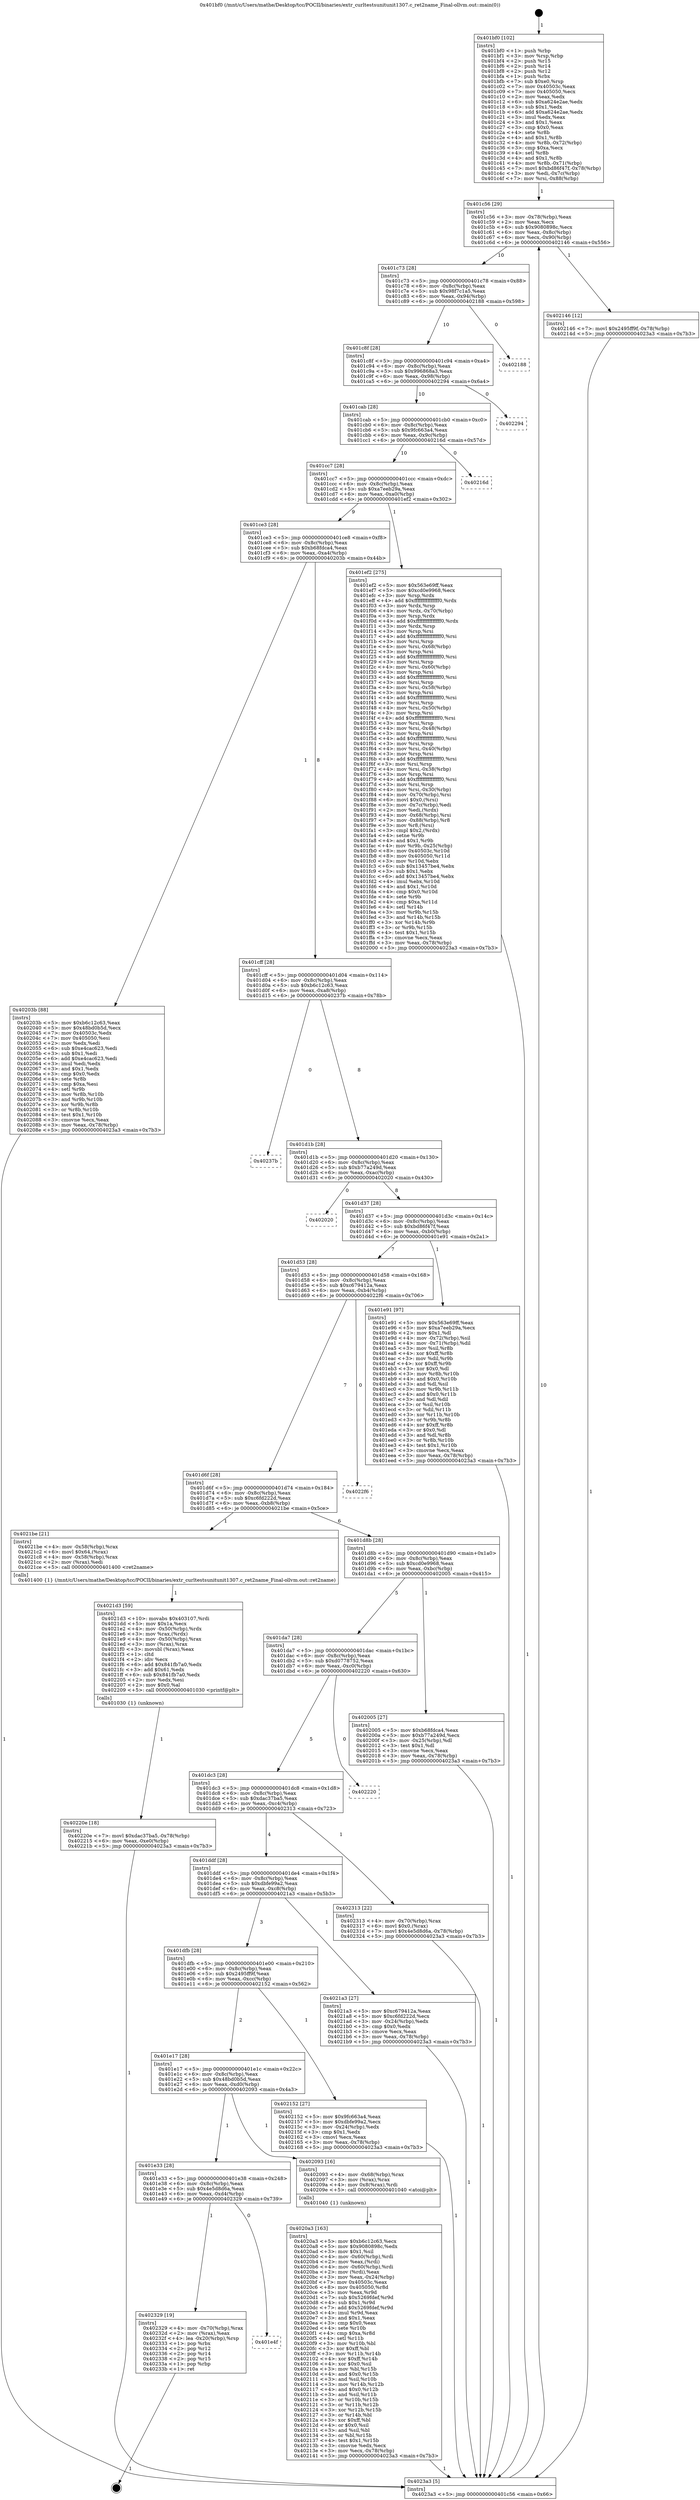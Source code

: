 digraph "0x401bf0" {
  label = "0x401bf0 (/mnt/c/Users/mathe/Desktop/tcc/POCII/binaries/extr_curltestsunitunit1307.c_ret2name_Final-ollvm.out::main(0))"
  labelloc = "t"
  node[shape=record]

  Entry [label="",width=0.3,height=0.3,shape=circle,fillcolor=black,style=filled]
  "0x401c56" [label="{
     0x401c56 [29]\l
     | [instrs]\l
     &nbsp;&nbsp;0x401c56 \<+3\>: mov -0x78(%rbp),%eax\l
     &nbsp;&nbsp;0x401c59 \<+2\>: mov %eax,%ecx\l
     &nbsp;&nbsp;0x401c5b \<+6\>: sub $0x9080898c,%ecx\l
     &nbsp;&nbsp;0x401c61 \<+6\>: mov %eax,-0x8c(%rbp)\l
     &nbsp;&nbsp;0x401c67 \<+6\>: mov %ecx,-0x90(%rbp)\l
     &nbsp;&nbsp;0x401c6d \<+6\>: je 0000000000402146 \<main+0x556\>\l
  }"]
  "0x402146" [label="{
     0x402146 [12]\l
     | [instrs]\l
     &nbsp;&nbsp;0x402146 \<+7\>: movl $0x2495ff9f,-0x78(%rbp)\l
     &nbsp;&nbsp;0x40214d \<+5\>: jmp 00000000004023a3 \<main+0x7b3\>\l
  }"]
  "0x401c73" [label="{
     0x401c73 [28]\l
     | [instrs]\l
     &nbsp;&nbsp;0x401c73 \<+5\>: jmp 0000000000401c78 \<main+0x88\>\l
     &nbsp;&nbsp;0x401c78 \<+6\>: mov -0x8c(%rbp),%eax\l
     &nbsp;&nbsp;0x401c7e \<+5\>: sub $0x98f7c1a5,%eax\l
     &nbsp;&nbsp;0x401c83 \<+6\>: mov %eax,-0x94(%rbp)\l
     &nbsp;&nbsp;0x401c89 \<+6\>: je 0000000000402188 \<main+0x598\>\l
  }"]
  Exit [label="",width=0.3,height=0.3,shape=circle,fillcolor=black,style=filled,peripheries=2]
  "0x402188" [label="{
     0x402188\l
  }", style=dashed]
  "0x401c8f" [label="{
     0x401c8f [28]\l
     | [instrs]\l
     &nbsp;&nbsp;0x401c8f \<+5\>: jmp 0000000000401c94 \<main+0xa4\>\l
     &nbsp;&nbsp;0x401c94 \<+6\>: mov -0x8c(%rbp),%eax\l
     &nbsp;&nbsp;0x401c9a \<+5\>: sub $0x996868a3,%eax\l
     &nbsp;&nbsp;0x401c9f \<+6\>: mov %eax,-0x98(%rbp)\l
     &nbsp;&nbsp;0x401ca5 \<+6\>: je 0000000000402294 \<main+0x6a4\>\l
  }"]
  "0x401e4f" [label="{
     0x401e4f\l
  }", style=dashed]
  "0x402294" [label="{
     0x402294\l
  }", style=dashed]
  "0x401cab" [label="{
     0x401cab [28]\l
     | [instrs]\l
     &nbsp;&nbsp;0x401cab \<+5\>: jmp 0000000000401cb0 \<main+0xc0\>\l
     &nbsp;&nbsp;0x401cb0 \<+6\>: mov -0x8c(%rbp),%eax\l
     &nbsp;&nbsp;0x401cb6 \<+5\>: sub $0x9fc663a4,%eax\l
     &nbsp;&nbsp;0x401cbb \<+6\>: mov %eax,-0x9c(%rbp)\l
     &nbsp;&nbsp;0x401cc1 \<+6\>: je 000000000040216d \<main+0x57d\>\l
  }"]
  "0x402329" [label="{
     0x402329 [19]\l
     | [instrs]\l
     &nbsp;&nbsp;0x402329 \<+4\>: mov -0x70(%rbp),%rax\l
     &nbsp;&nbsp;0x40232d \<+2\>: mov (%rax),%eax\l
     &nbsp;&nbsp;0x40232f \<+4\>: lea -0x20(%rbp),%rsp\l
     &nbsp;&nbsp;0x402333 \<+1\>: pop %rbx\l
     &nbsp;&nbsp;0x402334 \<+2\>: pop %r12\l
     &nbsp;&nbsp;0x402336 \<+2\>: pop %r14\l
     &nbsp;&nbsp;0x402338 \<+2\>: pop %r15\l
     &nbsp;&nbsp;0x40233a \<+1\>: pop %rbp\l
     &nbsp;&nbsp;0x40233b \<+1\>: ret\l
  }"]
  "0x40216d" [label="{
     0x40216d\l
  }", style=dashed]
  "0x401cc7" [label="{
     0x401cc7 [28]\l
     | [instrs]\l
     &nbsp;&nbsp;0x401cc7 \<+5\>: jmp 0000000000401ccc \<main+0xdc\>\l
     &nbsp;&nbsp;0x401ccc \<+6\>: mov -0x8c(%rbp),%eax\l
     &nbsp;&nbsp;0x401cd2 \<+5\>: sub $0xa7eeb29a,%eax\l
     &nbsp;&nbsp;0x401cd7 \<+6\>: mov %eax,-0xa0(%rbp)\l
     &nbsp;&nbsp;0x401cdd \<+6\>: je 0000000000401ef2 \<main+0x302\>\l
  }"]
  "0x40220e" [label="{
     0x40220e [18]\l
     | [instrs]\l
     &nbsp;&nbsp;0x40220e \<+7\>: movl $0xdac37ba5,-0x78(%rbp)\l
     &nbsp;&nbsp;0x402215 \<+6\>: mov %eax,-0xe0(%rbp)\l
     &nbsp;&nbsp;0x40221b \<+5\>: jmp 00000000004023a3 \<main+0x7b3\>\l
  }"]
  "0x401ef2" [label="{
     0x401ef2 [275]\l
     | [instrs]\l
     &nbsp;&nbsp;0x401ef2 \<+5\>: mov $0x563e69ff,%eax\l
     &nbsp;&nbsp;0x401ef7 \<+5\>: mov $0xcd0e9968,%ecx\l
     &nbsp;&nbsp;0x401efc \<+3\>: mov %rsp,%rdx\l
     &nbsp;&nbsp;0x401eff \<+4\>: add $0xfffffffffffffff0,%rdx\l
     &nbsp;&nbsp;0x401f03 \<+3\>: mov %rdx,%rsp\l
     &nbsp;&nbsp;0x401f06 \<+4\>: mov %rdx,-0x70(%rbp)\l
     &nbsp;&nbsp;0x401f0a \<+3\>: mov %rsp,%rdx\l
     &nbsp;&nbsp;0x401f0d \<+4\>: add $0xfffffffffffffff0,%rdx\l
     &nbsp;&nbsp;0x401f11 \<+3\>: mov %rdx,%rsp\l
     &nbsp;&nbsp;0x401f14 \<+3\>: mov %rsp,%rsi\l
     &nbsp;&nbsp;0x401f17 \<+4\>: add $0xfffffffffffffff0,%rsi\l
     &nbsp;&nbsp;0x401f1b \<+3\>: mov %rsi,%rsp\l
     &nbsp;&nbsp;0x401f1e \<+4\>: mov %rsi,-0x68(%rbp)\l
     &nbsp;&nbsp;0x401f22 \<+3\>: mov %rsp,%rsi\l
     &nbsp;&nbsp;0x401f25 \<+4\>: add $0xfffffffffffffff0,%rsi\l
     &nbsp;&nbsp;0x401f29 \<+3\>: mov %rsi,%rsp\l
     &nbsp;&nbsp;0x401f2c \<+4\>: mov %rsi,-0x60(%rbp)\l
     &nbsp;&nbsp;0x401f30 \<+3\>: mov %rsp,%rsi\l
     &nbsp;&nbsp;0x401f33 \<+4\>: add $0xfffffffffffffff0,%rsi\l
     &nbsp;&nbsp;0x401f37 \<+3\>: mov %rsi,%rsp\l
     &nbsp;&nbsp;0x401f3a \<+4\>: mov %rsi,-0x58(%rbp)\l
     &nbsp;&nbsp;0x401f3e \<+3\>: mov %rsp,%rsi\l
     &nbsp;&nbsp;0x401f41 \<+4\>: add $0xfffffffffffffff0,%rsi\l
     &nbsp;&nbsp;0x401f45 \<+3\>: mov %rsi,%rsp\l
     &nbsp;&nbsp;0x401f48 \<+4\>: mov %rsi,-0x50(%rbp)\l
     &nbsp;&nbsp;0x401f4c \<+3\>: mov %rsp,%rsi\l
     &nbsp;&nbsp;0x401f4f \<+4\>: add $0xfffffffffffffff0,%rsi\l
     &nbsp;&nbsp;0x401f53 \<+3\>: mov %rsi,%rsp\l
     &nbsp;&nbsp;0x401f56 \<+4\>: mov %rsi,-0x48(%rbp)\l
     &nbsp;&nbsp;0x401f5a \<+3\>: mov %rsp,%rsi\l
     &nbsp;&nbsp;0x401f5d \<+4\>: add $0xfffffffffffffff0,%rsi\l
     &nbsp;&nbsp;0x401f61 \<+3\>: mov %rsi,%rsp\l
     &nbsp;&nbsp;0x401f64 \<+4\>: mov %rsi,-0x40(%rbp)\l
     &nbsp;&nbsp;0x401f68 \<+3\>: mov %rsp,%rsi\l
     &nbsp;&nbsp;0x401f6b \<+4\>: add $0xfffffffffffffff0,%rsi\l
     &nbsp;&nbsp;0x401f6f \<+3\>: mov %rsi,%rsp\l
     &nbsp;&nbsp;0x401f72 \<+4\>: mov %rsi,-0x38(%rbp)\l
     &nbsp;&nbsp;0x401f76 \<+3\>: mov %rsp,%rsi\l
     &nbsp;&nbsp;0x401f79 \<+4\>: add $0xfffffffffffffff0,%rsi\l
     &nbsp;&nbsp;0x401f7d \<+3\>: mov %rsi,%rsp\l
     &nbsp;&nbsp;0x401f80 \<+4\>: mov %rsi,-0x30(%rbp)\l
     &nbsp;&nbsp;0x401f84 \<+4\>: mov -0x70(%rbp),%rsi\l
     &nbsp;&nbsp;0x401f88 \<+6\>: movl $0x0,(%rsi)\l
     &nbsp;&nbsp;0x401f8e \<+3\>: mov -0x7c(%rbp),%edi\l
     &nbsp;&nbsp;0x401f91 \<+2\>: mov %edi,(%rdx)\l
     &nbsp;&nbsp;0x401f93 \<+4\>: mov -0x68(%rbp),%rsi\l
     &nbsp;&nbsp;0x401f97 \<+7\>: mov -0x88(%rbp),%r8\l
     &nbsp;&nbsp;0x401f9e \<+3\>: mov %r8,(%rsi)\l
     &nbsp;&nbsp;0x401fa1 \<+3\>: cmpl $0x2,(%rdx)\l
     &nbsp;&nbsp;0x401fa4 \<+4\>: setne %r9b\l
     &nbsp;&nbsp;0x401fa8 \<+4\>: and $0x1,%r9b\l
     &nbsp;&nbsp;0x401fac \<+4\>: mov %r9b,-0x25(%rbp)\l
     &nbsp;&nbsp;0x401fb0 \<+8\>: mov 0x40503c,%r10d\l
     &nbsp;&nbsp;0x401fb8 \<+8\>: mov 0x405050,%r11d\l
     &nbsp;&nbsp;0x401fc0 \<+3\>: mov %r10d,%ebx\l
     &nbsp;&nbsp;0x401fc3 \<+6\>: sub $0x13457be4,%ebx\l
     &nbsp;&nbsp;0x401fc9 \<+3\>: sub $0x1,%ebx\l
     &nbsp;&nbsp;0x401fcc \<+6\>: add $0x13457be4,%ebx\l
     &nbsp;&nbsp;0x401fd2 \<+4\>: imul %ebx,%r10d\l
     &nbsp;&nbsp;0x401fd6 \<+4\>: and $0x1,%r10d\l
     &nbsp;&nbsp;0x401fda \<+4\>: cmp $0x0,%r10d\l
     &nbsp;&nbsp;0x401fde \<+4\>: sete %r9b\l
     &nbsp;&nbsp;0x401fe2 \<+4\>: cmp $0xa,%r11d\l
     &nbsp;&nbsp;0x401fe6 \<+4\>: setl %r14b\l
     &nbsp;&nbsp;0x401fea \<+3\>: mov %r9b,%r15b\l
     &nbsp;&nbsp;0x401fed \<+3\>: and %r14b,%r15b\l
     &nbsp;&nbsp;0x401ff0 \<+3\>: xor %r14b,%r9b\l
     &nbsp;&nbsp;0x401ff3 \<+3\>: or %r9b,%r15b\l
     &nbsp;&nbsp;0x401ff6 \<+4\>: test $0x1,%r15b\l
     &nbsp;&nbsp;0x401ffa \<+3\>: cmovne %ecx,%eax\l
     &nbsp;&nbsp;0x401ffd \<+3\>: mov %eax,-0x78(%rbp)\l
     &nbsp;&nbsp;0x402000 \<+5\>: jmp 00000000004023a3 \<main+0x7b3\>\l
  }"]
  "0x401ce3" [label="{
     0x401ce3 [28]\l
     | [instrs]\l
     &nbsp;&nbsp;0x401ce3 \<+5\>: jmp 0000000000401ce8 \<main+0xf8\>\l
     &nbsp;&nbsp;0x401ce8 \<+6\>: mov -0x8c(%rbp),%eax\l
     &nbsp;&nbsp;0x401cee \<+5\>: sub $0xb68fdca4,%eax\l
     &nbsp;&nbsp;0x401cf3 \<+6\>: mov %eax,-0xa4(%rbp)\l
     &nbsp;&nbsp;0x401cf9 \<+6\>: je 000000000040203b \<main+0x44b\>\l
  }"]
  "0x4021d3" [label="{
     0x4021d3 [59]\l
     | [instrs]\l
     &nbsp;&nbsp;0x4021d3 \<+10\>: movabs $0x403107,%rdi\l
     &nbsp;&nbsp;0x4021dd \<+5\>: mov $0x1a,%ecx\l
     &nbsp;&nbsp;0x4021e2 \<+4\>: mov -0x50(%rbp),%rdx\l
     &nbsp;&nbsp;0x4021e6 \<+3\>: mov %rax,(%rdx)\l
     &nbsp;&nbsp;0x4021e9 \<+4\>: mov -0x50(%rbp),%rax\l
     &nbsp;&nbsp;0x4021ed \<+3\>: mov (%rax),%rax\l
     &nbsp;&nbsp;0x4021f0 \<+3\>: movsbl (%rax),%eax\l
     &nbsp;&nbsp;0x4021f3 \<+1\>: cltd\l
     &nbsp;&nbsp;0x4021f4 \<+2\>: idiv %ecx\l
     &nbsp;&nbsp;0x4021f6 \<+6\>: add $0x841fb7a0,%edx\l
     &nbsp;&nbsp;0x4021fc \<+3\>: add $0x61,%edx\l
     &nbsp;&nbsp;0x4021ff \<+6\>: sub $0x841fb7a0,%edx\l
     &nbsp;&nbsp;0x402205 \<+2\>: mov %edx,%esi\l
     &nbsp;&nbsp;0x402207 \<+2\>: mov $0x0,%al\l
     &nbsp;&nbsp;0x402209 \<+5\>: call 0000000000401030 \<printf@plt\>\l
     | [calls]\l
     &nbsp;&nbsp;0x401030 \{1\} (unknown)\l
  }"]
  "0x40203b" [label="{
     0x40203b [88]\l
     | [instrs]\l
     &nbsp;&nbsp;0x40203b \<+5\>: mov $0xb6c12c63,%eax\l
     &nbsp;&nbsp;0x402040 \<+5\>: mov $0x48bd0b5d,%ecx\l
     &nbsp;&nbsp;0x402045 \<+7\>: mov 0x40503c,%edx\l
     &nbsp;&nbsp;0x40204c \<+7\>: mov 0x405050,%esi\l
     &nbsp;&nbsp;0x402053 \<+2\>: mov %edx,%edi\l
     &nbsp;&nbsp;0x402055 \<+6\>: sub $0xe4cac623,%edi\l
     &nbsp;&nbsp;0x40205b \<+3\>: sub $0x1,%edi\l
     &nbsp;&nbsp;0x40205e \<+6\>: add $0xe4cac623,%edi\l
     &nbsp;&nbsp;0x402064 \<+3\>: imul %edi,%edx\l
     &nbsp;&nbsp;0x402067 \<+3\>: and $0x1,%edx\l
     &nbsp;&nbsp;0x40206a \<+3\>: cmp $0x0,%edx\l
     &nbsp;&nbsp;0x40206d \<+4\>: sete %r8b\l
     &nbsp;&nbsp;0x402071 \<+3\>: cmp $0xa,%esi\l
     &nbsp;&nbsp;0x402074 \<+4\>: setl %r9b\l
     &nbsp;&nbsp;0x402078 \<+3\>: mov %r8b,%r10b\l
     &nbsp;&nbsp;0x40207b \<+3\>: and %r9b,%r10b\l
     &nbsp;&nbsp;0x40207e \<+3\>: xor %r9b,%r8b\l
     &nbsp;&nbsp;0x402081 \<+3\>: or %r8b,%r10b\l
     &nbsp;&nbsp;0x402084 \<+4\>: test $0x1,%r10b\l
     &nbsp;&nbsp;0x402088 \<+3\>: cmovne %ecx,%eax\l
     &nbsp;&nbsp;0x40208b \<+3\>: mov %eax,-0x78(%rbp)\l
     &nbsp;&nbsp;0x40208e \<+5\>: jmp 00000000004023a3 \<main+0x7b3\>\l
  }"]
  "0x401cff" [label="{
     0x401cff [28]\l
     | [instrs]\l
     &nbsp;&nbsp;0x401cff \<+5\>: jmp 0000000000401d04 \<main+0x114\>\l
     &nbsp;&nbsp;0x401d04 \<+6\>: mov -0x8c(%rbp),%eax\l
     &nbsp;&nbsp;0x401d0a \<+5\>: sub $0xb6c12c63,%eax\l
     &nbsp;&nbsp;0x401d0f \<+6\>: mov %eax,-0xa8(%rbp)\l
     &nbsp;&nbsp;0x401d15 \<+6\>: je 000000000040237b \<main+0x78b\>\l
  }"]
  "0x4020a3" [label="{
     0x4020a3 [163]\l
     | [instrs]\l
     &nbsp;&nbsp;0x4020a3 \<+5\>: mov $0xb6c12c63,%ecx\l
     &nbsp;&nbsp;0x4020a8 \<+5\>: mov $0x9080898c,%edx\l
     &nbsp;&nbsp;0x4020ad \<+3\>: mov $0x1,%sil\l
     &nbsp;&nbsp;0x4020b0 \<+4\>: mov -0x60(%rbp),%rdi\l
     &nbsp;&nbsp;0x4020b4 \<+2\>: mov %eax,(%rdi)\l
     &nbsp;&nbsp;0x4020b6 \<+4\>: mov -0x60(%rbp),%rdi\l
     &nbsp;&nbsp;0x4020ba \<+2\>: mov (%rdi),%eax\l
     &nbsp;&nbsp;0x4020bc \<+3\>: mov %eax,-0x24(%rbp)\l
     &nbsp;&nbsp;0x4020bf \<+7\>: mov 0x40503c,%eax\l
     &nbsp;&nbsp;0x4020c6 \<+8\>: mov 0x405050,%r8d\l
     &nbsp;&nbsp;0x4020ce \<+3\>: mov %eax,%r9d\l
     &nbsp;&nbsp;0x4020d1 \<+7\>: sub $0x5269fdef,%r9d\l
     &nbsp;&nbsp;0x4020d8 \<+4\>: sub $0x1,%r9d\l
     &nbsp;&nbsp;0x4020dc \<+7\>: add $0x5269fdef,%r9d\l
     &nbsp;&nbsp;0x4020e3 \<+4\>: imul %r9d,%eax\l
     &nbsp;&nbsp;0x4020e7 \<+3\>: and $0x1,%eax\l
     &nbsp;&nbsp;0x4020ea \<+3\>: cmp $0x0,%eax\l
     &nbsp;&nbsp;0x4020ed \<+4\>: sete %r10b\l
     &nbsp;&nbsp;0x4020f1 \<+4\>: cmp $0xa,%r8d\l
     &nbsp;&nbsp;0x4020f5 \<+4\>: setl %r11b\l
     &nbsp;&nbsp;0x4020f9 \<+3\>: mov %r10b,%bl\l
     &nbsp;&nbsp;0x4020fc \<+3\>: xor $0xff,%bl\l
     &nbsp;&nbsp;0x4020ff \<+3\>: mov %r11b,%r14b\l
     &nbsp;&nbsp;0x402102 \<+4\>: xor $0xff,%r14b\l
     &nbsp;&nbsp;0x402106 \<+4\>: xor $0x0,%sil\l
     &nbsp;&nbsp;0x40210a \<+3\>: mov %bl,%r15b\l
     &nbsp;&nbsp;0x40210d \<+4\>: and $0x0,%r15b\l
     &nbsp;&nbsp;0x402111 \<+3\>: and %sil,%r10b\l
     &nbsp;&nbsp;0x402114 \<+3\>: mov %r14b,%r12b\l
     &nbsp;&nbsp;0x402117 \<+4\>: and $0x0,%r12b\l
     &nbsp;&nbsp;0x40211b \<+3\>: and %sil,%r11b\l
     &nbsp;&nbsp;0x40211e \<+3\>: or %r10b,%r15b\l
     &nbsp;&nbsp;0x402121 \<+3\>: or %r11b,%r12b\l
     &nbsp;&nbsp;0x402124 \<+3\>: xor %r12b,%r15b\l
     &nbsp;&nbsp;0x402127 \<+3\>: or %r14b,%bl\l
     &nbsp;&nbsp;0x40212a \<+3\>: xor $0xff,%bl\l
     &nbsp;&nbsp;0x40212d \<+4\>: or $0x0,%sil\l
     &nbsp;&nbsp;0x402131 \<+3\>: and %sil,%bl\l
     &nbsp;&nbsp;0x402134 \<+3\>: or %bl,%r15b\l
     &nbsp;&nbsp;0x402137 \<+4\>: test $0x1,%r15b\l
     &nbsp;&nbsp;0x40213b \<+3\>: cmovne %edx,%ecx\l
     &nbsp;&nbsp;0x40213e \<+3\>: mov %ecx,-0x78(%rbp)\l
     &nbsp;&nbsp;0x402141 \<+5\>: jmp 00000000004023a3 \<main+0x7b3\>\l
  }"]
  "0x40237b" [label="{
     0x40237b\l
  }", style=dashed]
  "0x401d1b" [label="{
     0x401d1b [28]\l
     | [instrs]\l
     &nbsp;&nbsp;0x401d1b \<+5\>: jmp 0000000000401d20 \<main+0x130\>\l
     &nbsp;&nbsp;0x401d20 \<+6\>: mov -0x8c(%rbp),%eax\l
     &nbsp;&nbsp;0x401d26 \<+5\>: sub $0xb77a249d,%eax\l
     &nbsp;&nbsp;0x401d2b \<+6\>: mov %eax,-0xac(%rbp)\l
     &nbsp;&nbsp;0x401d31 \<+6\>: je 0000000000402020 \<main+0x430\>\l
  }"]
  "0x401e33" [label="{
     0x401e33 [28]\l
     | [instrs]\l
     &nbsp;&nbsp;0x401e33 \<+5\>: jmp 0000000000401e38 \<main+0x248\>\l
     &nbsp;&nbsp;0x401e38 \<+6\>: mov -0x8c(%rbp),%eax\l
     &nbsp;&nbsp;0x401e3e \<+5\>: sub $0x4e5d8d6a,%eax\l
     &nbsp;&nbsp;0x401e43 \<+6\>: mov %eax,-0xd4(%rbp)\l
     &nbsp;&nbsp;0x401e49 \<+6\>: je 0000000000402329 \<main+0x739\>\l
  }"]
  "0x402020" [label="{
     0x402020\l
  }", style=dashed]
  "0x401d37" [label="{
     0x401d37 [28]\l
     | [instrs]\l
     &nbsp;&nbsp;0x401d37 \<+5\>: jmp 0000000000401d3c \<main+0x14c\>\l
     &nbsp;&nbsp;0x401d3c \<+6\>: mov -0x8c(%rbp),%eax\l
     &nbsp;&nbsp;0x401d42 \<+5\>: sub $0xbd86f47f,%eax\l
     &nbsp;&nbsp;0x401d47 \<+6\>: mov %eax,-0xb0(%rbp)\l
     &nbsp;&nbsp;0x401d4d \<+6\>: je 0000000000401e91 \<main+0x2a1\>\l
  }"]
  "0x402093" [label="{
     0x402093 [16]\l
     | [instrs]\l
     &nbsp;&nbsp;0x402093 \<+4\>: mov -0x68(%rbp),%rax\l
     &nbsp;&nbsp;0x402097 \<+3\>: mov (%rax),%rax\l
     &nbsp;&nbsp;0x40209a \<+4\>: mov 0x8(%rax),%rdi\l
     &nbsp;&nbsp;0x40209e \<+5\>: call 0000000000401040 \<atoi@plt\>\l
     | [calls]\l
     &nbsp;&nbsp;0x401040 \{1\} (unknown)\l
  }"]
  "0x401e91" [label="{
     0x401e91 [97]\l
     | [instrs]\l
     &nbsp;&nbsp;0x401e91 \<+5\>: mov $0x563e69ff,%eax\l
     &nbsp;&nbsp;0x401e96 \<+5\>: mov $0xa7eeb29a,%ecx\l
     &nbsp;&nbsp;0x401e9b \<+2\>: mov $0x1,%dl\l
     &nbsp;&nbsp;0x401e9d \<+4\>: mov -0x72(%rbp),%sil\l
     &nbsp;&nbsp;0x401ea1 \<+4\>: mov -0x71(%rbp),%dil\l
     &nbsp;&nbsp;0x401ea5 \<+3\>: mov %sil,%r8b\l
     &nbsp;&nbsp;0x401ea8 \<+4\>: xor $0xff,%r8b\l
     &nbsp;&nbsp;0x401eac \<+3\>: mov %dil,%r9b\l
     &nbsp;&nbsp;0x401eaf \<+4\>: xor $0xff,%r9b\l
     &nbsp;&nbsp;0x401eb3 \<+3\>: xor $0x0,%dl\l
     &nbsp;&nbsp;0x401eb6 \<+3\>: mov %r8b,%r10b\l
     &nbsp;&nbsp;0x401eb9 \<+4\>: and $0x0,%r10b\l
     &nbsp;&nbsp;0x401ebd \<+3\>: and %dl,%sil\l
     &nbsp;&nbsp;0x401ec0 \<+3\>: mov %r9b,%r11b\l
     &nbsp;&nbsp;0x401ec3 \<+4\>: and $0x0,%r11b\l
     &nbsp;&nbsp;0x401ec7 \<+3\>: and %dl,%dil\l
     &nbsp;&nbsp;0x401eca \<+3\>: or %sil,%r10b\l
     &nbsp;&nbsp;0x401ecd \<+3\>: or %dil,%r11b\l
     &nbsp;&nbsp;0x401ed0 \<+3\>: xor %r11b,%r10b\l
     &nbsp;&nbsp;0x401ed3 \<+3\>: or %r9b,%r8b\l
     &nbsp;&nbsp;0x401ed6 \<+4\>: xor $0xff,%r8b\l
     &nbsp;&nbsp;0x401eda \<+3\>: or $0x0,%dl\l
     &nbsp;&nbsp;0x401edd \<+3\>: and %dl,%r8b\l
     &nbsp;&nbsp;0x401ee0 \<+3\>: or %r8b,%r10b\l
     &nbsp;&nbsp;0x401ee3 \<+4\>: test $0x1,%r10b\l
     &nbsp;&nbsp;0x401ee7 \<+3\>: cmovne %ecx,%eax\l
     &nbsp;&nbsp;0x401eea \<+3\>: mov %eax,-0x78(%rbp)\l
     &nbsp;&nbsp;0x401eed \<+5\>: jmp 00000000004023a3 \<main+0x7b3\>\l
  }"]
  "0x401d53" [label="{
     0x401d53 [28]\l
     | [instrs]\l
     &nbsp;&nbsp;0x401d53 \<+5\>: jmp 0000000000401d58 \<main+0x168\>\l
     &nbsp;&nbsp;0x401d58 \<+6\>: mov -0x8c(%rbp),%eax\l
     &nbsp;&nbsp;0x401d5e \<+5\>: sub $0xc679412a,%eax\l
     &nbsp;&nbsp;0x401d63 \<+6\>: mov %eax,-0xb4(%rbp)\l
     &nbsp;&nbsp;0x401d69 \<+6\>: je 00000000004022f6 \<main+0x706\>\l
  }"]
  "0x4023a3" [label="{
     0x4023a3 [5]\l
     | [instrs]\l
     &nbsp;&nbsp;0x4023a3 \<+5\>: jmp 0000000000401c56 \<main+0x66\>\l
  }"]
  "0x401bf0" [label="{
     0x401bf0 [102]\l
     | [instrs]\l
     &nbsp;&nbsp;0x401bf0 \<+1\>: push %rbp\l
     &nbsp;&nbsp;0x401bf1 \<+3\>: mov %rsp,%rbp\l
     &nbsp;&nbsp;0x401bf4 \<+2\>: push %r15\l
     &nbsp;&nbsp;0x401bf6 \<+2\>: push %r14\l
     &nbsp;&nbsp;0x401bf8 \<+2\>: push %r12\l
     &nbsp;&nbsp;0x401bfa \<+1\>: push %rbx\l
     &nbsp;&nbsp;0x401bfb \<+7\>: sub $0xe0,%rsp\l
     &nbsp;&nbsp;0x401c02 \<+7\>: mov 0x40503c,%eax\l
     &nbsp;&nbsp;0x401c09 \<+7\>: mov 0x405050,%ecx\l
     &nbsp;&nbsp;0x401c10 \<+2\>: mov %eax,%edx\l
     &nbsp;&nbsp;0x401c12 \<+6\>: sub $0xa624e2ae,%edx\l
     &nbsp;&nbsp;0x401c18 \<+3\>: sub $0x1,%edx\l
     &nbsp;&nbsp;0x401c1b \<+6\>: add $0xa624e2ae,%edx\l
     &nbsp;&nbsp;0x401c21 \<+3\>: imul %edx,%eax\l
     &nbsp;&nbsp;0x401c24 \<+3\>: and $0x1,%eax\l
     &nbsp;&nbsp;0x401c27 \<+3\>: cmp $0x0,%eax\l
     &nbsp;&nbsp;0x401c2a \<+4\>: sete %r8b\l
     &nbsp;&nbsp;0x401c2e \<+4\>: and $0x1,%r8b\l
     &nbsp;&nbsp;0x401c32 \<+4\>: mov %r8b,-0x72(%rbp)\l
     &nbsp;&nbsp;0x401c36 \<+3\>: cmp $0xa,%ecx\l
     &nbsp;&nbsp;0x401c39 \<+4\>: setl %r8b\l
     &nbsp;&nbsp;0x401c3d \<+4\>: and $0x1,%r8b\l
     &nbsp;&nbsp;0x401c41 \<+4\>: mov %r8b,-0x71(%rbp)\l
     &nbsp;&nbsp;0x401c45 \<+7\>: movl $0xbd86f47f,-0x78(%rbp)\l
     &nbsp;&nbsp;0x401c4c \<+3\>: mov %edi,-0x7c(%rbp)\l
     &nbsp;&nbsp;0x401c4f \<+7\>: mov %rsi,-0x88(%rbp)\l
  }"]
  "0x401e17" [label="{
     0x401e17 [28]\l
     | [instrs]\l
     &nbsp;&nbsp;0x401e17 \<+5\>: jmp 0000000000401e1c \<main+0x22c\>\l
     &nbsp;&nbsp;0x401e1c \<+6\>: mov -0x8c(%rbp),%eax\l
     &nbsp;&nbsp;0x401e22 \<+5\>: sub $0x48bd0b5d,%eax\l
     &nbsp;&nbsp;0x401e27 \<+6\>: mov %eax,-0xd0(%rbp)\l
     &nbsp;&nbsp;0x401e2d \<+6\>: je 0000000000402093 \<main+0x4a3\>\l
  }"]
  "0x402152" [label="{
     0x402152 [27]\l
     | [instrs]\l
     &nbsp;&nbsp;0x402152 \<+5\>: mov $0x9fc663a4,%eax\l
     &nbsp;&nbsp;0x402157 \<+5\>: mov $0xdbfe99a2,%ecx\l
     &nbsp;&nbsp;0x40215c \<+3\>: mov -0x24(%rbp),%edx\l
     &nbsp;&nbsp;0x40215f \<+3\>: cmp $0x1,%edx\l
     &nbsp;&nbsp;0x402162 \<+3\>: cmovl %ecx,%eax\l
     &nbsp;&nbsp;0x402165 \<+3\>: mov %eax,-0x78(%rbp)\l
     &nbsp;&nbsp;0x402168 \<+5\>: jmp 00000000004023a3 \<main+0x7b3\>\l
  }"]
  "0x4022f6" [label="{
     0x4022f6\l
  }", style=dashed]
  "0x401d6f" [label="{
     0x401d6f [28]\l
     | [instrs]\l
     &nbsp;&nbsp;0x401d6f \<+5\>: jmp 0000000000401d74 \<main+0x184\>\l
     &nbsp;&nbsp;0x401d74 \<+6\>: mov -0x8c(%rbp),%eax\l
     &nbsp;&nbsp;0x401d7a \<+5\>: sub $0xc6fd222d,%eax\l
     &nbsp;&nbsp;0x401d7f \<+6\>: mov %eax,-0xb8(%rbp)\l
     &nbsp;&nbsp;0x401d85 \<+6\>: je 00000000004021be \<main+0x5ce\>\l
  }"]
  "0x401dfb" [label="{
     0x401dfb [28]\l
     | [instrs]\l
     &nbsp;&nbsp;0x401dfb \<+5\>: jmp 0000000000401e00 \<main+0x210\>\l
     &nbsp;&nbsp;0x401e00 \<+6\>: mov -0x8c(%rbp),%eax\l
     &nbsp;&nbsp;0x401e06 \<+5\>: sub $0x2495ff9f,%eax\l
     &nbsp;&nbsp;0x401e0b \<+6\>: mov %eax,-0xcc(%rbp)\l
     &nbsp;&nbsp;0x401e11 \<+6\>: je 0000000000402152 \<main+0x562\>\l
  }"]
  "0x4021be" [label="{
     0x4021be [21]\l
     | [instrs]\l
     &nbsp;&nbsp;0x4021be \<+4\>: mov -0x58(%rbp),%rax\l
     &nbsp;&nbsp;0x4021c2 \<+6\>: movl $0x64,(%rax)\l
     &nbsp;&nbsp;0x4021c8 \<+4\>: mov -0x58(%rbp),%rax\l
     &nbsp;&nbsp;0x4021cc \<+2\>: mov (%rax),%edi\l
     &nbsp;&nbsp;0x4021ce \<+5\>: call 0000000000401400 \<ret2name\>\l
     | [calls]\l
     &nbsp;&nbsp;0x401400 \{1\} (/mnt/c/Users/mathe/Desktop/tcc/POCII/binaries/extr_curltestsunitunit1307.c_ret2name_Final-ollvm.out::ret2name)\l
  }"]
  "0x401d8b" [label="{
     0x401d8b [28]\l
     | [instrs]\l
     &nbsp;&nbsp;0x401d8b \<+5\>: jmp 0000000000401d90 \<main+0x1a0\>\l
     &nbsp;&nbsp;0x401d90 \<+6\>: mov -0x8c(%rbp),%eax\l
     &nbsp;&nbsp;0x401d96 \<+5\>: sub $0xcd0e9968,%eax\l
     &nbsp;&nbsp;0x401d9b \<+6\>: mov %eax,-0xbc(%rbp)\l
     &nbsp;&nbsp;0x401da1 \<+6\>: je 0000000000402005 \<main+0x415\>\l
  }"]
  "0x4021a3" [label="{
     0x4021a3 [27]\l
     | [instrs]\l
     &nbsp;&nbsp;0x4021a3 \<+5\>: mov $0xc679412a,%eax\l
     &nbsp;&nbsp;0x4021a8 \<+5\>: mov $0xc6fd222d,%ecx\l
     &nbsp;&nbsp;0x4021ad \<+3\>: mov -0x24(%rbp),%edx\l
     &nbsp;&nbsp;0x4021b0 \<+3\>: cmp $0x0,%edx\l
     &nbsp;&nbsp;0x4021b3 \<+3\>: cmove %ecx,%eax\l
     &nbsp;&nbsp;0x4021b6 \<+3\>: mov %eax,-0x78(%rbp)\l
     &nbsp;&nbsp;0x4021b9 \<+5\>: jmp 00000000004023a3 \<main+0x7b3\>\l
  }"]
  "0x402005" [label="{
     0x402005 [27]\l
     | [instrs]\l
     &nbsp;&nbsp;0x402005 \<+5\>: mov $0xb68fdca4,%eax\l
     &nbsp;&nbsp;0x40200a \<+5\>: mov $0xb77a249d,%ecx\l
     &nbsp;&nbsp;0x40200f \<+3\>: mov -0x25(%rbp),%dl\l
     &nbsp;&nbsp;0x402012 \<+3\>: test $0x1,%dl\l
     &nbsp;&nbsp;0x402015 \<+3\>: cmovne %ecx,%eax\l
     &nbsp;&nbsp;0x402018 \<+3\>: mov %eax,-0x78(%rbp)\l
     &nbsp;&nbsp;0x40201b \<+5\>: jmp 00000000004023a3 \<main+0x7b3\>\l
  }"]
  "0x401da7" [label="{
     0x401da7 [28]\l
     | [instrs]\l
     &nbsp;&nbsp;0x401da7 \<+5\>: jmp 0000000000401dac \<main+0x1bc\>\l
     &nbsp;&nbsp;0x401dac \<+6\>: mov -0x8c(%rbp),%eax\l
     &nbsp;&nbsp;0x401db2 \<+5\>: sub $0xd0778752,%eax\l
     &nbsp;&nbsp;0x401db7 \<+6\>: mov %eax,-0xc0(%rbp)\l
     &nbsp;&nbsp;0x401dbd \<+6\>: je 0000000000402220 \<main+0x630\>\l
  }"]
  "0x401ddf" [label="{
     0x401ddf [28]\l
     | [instrs]\l
     &nbsp;&nbsp;0x401ddf \<+5\>: jmp 0000000000401de4 \<main+0x1f4\>\l
     &nbsp;&nbsp;0x401de4 \<+6\>: mov -0x8c(%rbp),%eax\l
     &nbsp;&nbsp;0x401dea \<+5\>: sub $0xdbfe99a2,%eax\l
     &nbsp;&nbsp;0x401def \<+6\>: mov %eax,-0xc8(%rbp)\l
     &nbsp;&nbsp;0x401df5 \<+6\>: je 00000000004021a3 \<main+0x5b3\>\l
  }"]
  "0x402220" [label="{
     0x402220\l
  }", style=dashed]
  "0x401dc3" [label="{
     0x401dc3 [28]\l
     | [instrs]\l
     &nbsp;&nbsp;0x401dc3 \<+5\>: jmp 0000000000401dc8 \<main+0x1d8\>\l
     &nbsp;&nbsp;0x401dc8 \<+6\>: mov -0x8c(%rbp),%eax\l
     &nbsp;&nbsp;0x401dce \<+5\>: sub $0xdac37ba5,%eax\l
     &nbsp;&nbsp;0x401dd3 \<+6\>: mov %eax,-0xc4(%rbp)\l
     &nbsp;&nbsp;0x401dd9 \<+6\>: je 0000000000402313 \<main+0x723\>\l
  }"]
  "0x402313" [label="{
     0x402313 [22]\l
     | [instrs]\l
     &nbsp;&nbsp;0x402313 \<+4\>: mov -0x70(%rbp),%rax\l
     &nbsp;&nbsp;0x402317 \<+6\>: movl $0x0,(%rax)\l
     &nbsp;&nbsp;0x40231d \<+7\>: movl $0x4e5d8d6a,-0x78(%rbp)\l
     &nbsp;&nbsp;0x402324 \<+5\>: jmp 00000000004023a3 \<main+0x7b3\>\l
  }"]
  Entry -> "0x401bf0" [label=" 1"]
  "0x401c56" -> "0x402146" [label=" 1"]
  "0x401c56" -> "0x401c73" [label=" 10"]
  "0x402329" -> Exit [label=" 1"]
  "0x401c73" -> "0x402188" [label=" 0"]
  "0x401c73" -> "0x401c8f" [label=" 10"]
  "0x401e33" -> "0x401e4f" [label=" 0"]
  "0x401c8f" -> "0x402294" [label=" 0"]
  "0x401c8f" -> "0x401cab" [label=" 10"]
  "0x401e33" -> "0x402329" [label=" 1"]
  "0x401cab" -> "0x40216d" [label=" 0"]
  "0x401cab" -> "0x401cc7" [label=" 10"]
  "0x402313" -> "0x4023a3" [label=" 1"]
  "0x401cc7" -> "0x401ef2" [label=" 1"]
  "0x401cc7" -> "0x401ce3" [label=" 9"]
  "0x40220e" -> "0x4023a3" [label=" 1"]
  "0x401ce3" -> "0x40203b" [label=" 1"]
  "0x401ce3" -> "0x401cff" [label=" 8"]
  "0x4021d3" -> "0x40220e" [label=" 1"]
  "0x401cff" -> "0x40237b" [label=" 0"]
  "0x401cff" -> "0x401d1b" [label=" 8"]
  "0x4021be" -> "0x4021d3" [label=" 1"]
  "0x401d1b" -> "0x402020" [label=" 0"]
  "0x401d1b" -> "0x401d37" [label=" 8"]
  "0x4021a3" -> "0x4023a3" [label=" 1"]
  "0x401d37" -> "0x401e91" [label=" 1"]
  "0x401d37" -> "0x401d53" [label=" 7"]
  "0x401e91" -> "0x4023a3" [label=" 1"]
  "0x401bf0" -> "0x401c56" [label=" 1"]
  "0x4023a3" -> "0x401c56" [label=" 10"]
  "0x402152" -> "0x4023a3" [label=" 1"]
  "0x401ef2" -> "0x4023a3" [label=" 1"]
  "0x4020a3" -> "0x4023a3" [label=" 1"]
  "0x401d53" -> "0x4022f6" [label=" 0"]
  "0x401d53" -> "0x401d6f" [label=" 7"]
  "0x402093" -> "0x4020a3" [label=" 1"]
  "0x401d6f" -> "0x4021be" [label=" 1"]
  "0x401d6f" -> "0x401d8b" [label=" 6"]
  "0x401e17" -> "0x402093" [label=" 1"]
  "0x401d8b" -> "0x402005" [label=" 1"]
  "0x401d8b" -> "0x401da7" [label=" 5"]
  "0x402005" -> "0x4023a3" [label=" 1"]
  "0x40203b" -> "0x4023a3" [label=" 1"]
  "0x402146" -> "0x4023a3" [label=" 1"]
  "0x401da7" -> "0x402220" [label=" 0"]
  "0x401da7" -> "0x401dc3" [label=" 5"]
  "0x401dfb" -> "0x402152" [label=" 1"]
  "0x401dc3" -> "0x402313" [label=" 1"]
  "0x401dc3" -> "0x401ddf" [label=" 4"]
  "0x401dfb" -> "0x401e17" [label=" 2"]
  "0x401ddf" -> "0x4021a3" [label=" 1"]
  "0x401ddf" -> "0x401dfb" [label=" 3"]
  "0x401e17" -> "0x401e33" [label=" 1"]
}
